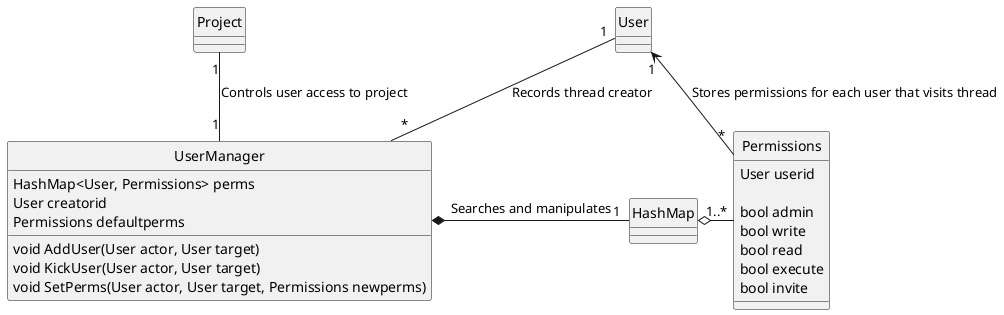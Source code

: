 @startuml
hide circle

'Project Member Management section, written by Brian Cartwright 

Project "1" -- "1" UserManager : Controls user access to project
User "1" -- "*" UserManager : Records thread creator
User "1" <-- "*" Permissions : Stores permissions for each user that visits thread  
UserManager *- "1" HashMap : Searches and manipulates
HashMap  o- "1..*" Permissions


class Project {
}

class HashMap {
}

class User {
}

class UserManager {
	HashMap<User, Permissions> perms
	User creatorid
	Permissions defaultperms
		
	void AddUser(User actor, User target)
	void KickUser(User actor, User target)
	void SetPerms(User actor, User target, Permissions newperms)
}

class Permissions {
	User userid	

	bool admin
	bool write
	bool read
	bool execute
	bool invite
}

'end of Project Member Management section.
@enduml